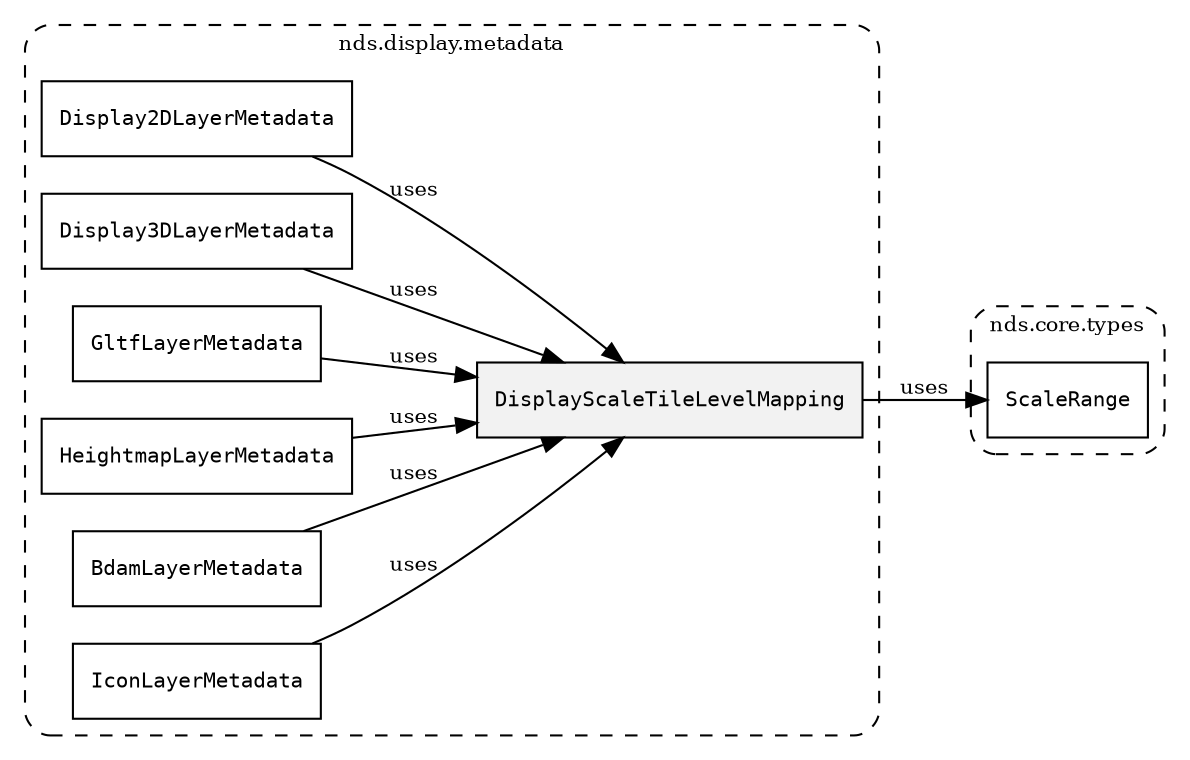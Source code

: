 /**
 * This dot file creates symbol collaboration diagram for DisplayScaleTileLevelMapping.
 */
digraph ZSERIO
{
    node [shape=box, fontsize=10];
    rankdir="LR";
    fontsize=10;
    tooltip="DisplayScaleTileLevelMapping collaboration diagram";

    subgraph "cluster_nds.display.metadata"
    {
        style="dashed, rounded";
        label="nds.display.metadata";
        tooltip="Package nds.display.metadata";
        href="../../../content/packages/nds.display.metadata.html#Package-nds-display-metadata";
        target="_parent";

        "DisplayScaleTileLevelMapping" [style="filled", fillcolor="#0000000D", target="_parent", label=<<font face="monospace"><table align="center" border="0" cellspacing="0" cellpadding="0"><tr><td href="../../../content/packages/nds.display.metadata.html#Structure-DisplayScaleTileLevelMapping" title="Structure defined in nds.display.metadata">DisplayScaleTileLevelMapping</td></tr></table></font>>];
        "Display2DLayerMetadata" [target="_parent", label=<<font face="monospace"><table align="center" border="0" cellspacing="0" cellpadding="0"><tr><td href="../../../content/packages/nds.display.metadata.html#Structure-Display2DLayerMetadata" title="Structure defined in nds.display.metadata">Display2DLayerMetadata</td></tr></table></font>>];
        "Display3DLayerMetadata" [target="_parent", label=<<font face="monospace"><table align="center" border="0" cellspacing="0" cellpadding="0"><tr><td href="../../../content/packages/nds.display.metadata.html#Structure-Display3DLayerMetadata" title="Structure defined in nds.display.metadata">Display3DLayerMetadata</td></tr></table></font>>];
        "GltfLayerMetadata" [target="_parent", label=<<font face="monospace"><table align="center" border="0" cellspacing="0" cellpadding="0"><tr><td href="../../../content/packages/nds.display.metadata.html#Structure-GltfLayerMetadata" title="Structure defined in nds.display.metadata">GltfLayerMetadata</td></tr></table></font>>];
        "HeightmapLayerMetadata" [target="_parent", label=<<font face="monospace"><table align="center" border="0" cellspacing="0" cellpadding="0"><tr><td href="../../../content/packages/nds.display.metadata.html#Structure-HeightmapLayerMetadata" title="Structure defined in nds.display.metadata">HeightmapLayerMetadata</td></tr></table></font>>];
        "BdamLayerMetadata" [target="_parent", label=<<font face="monospace"><table align="center" border="0" cellspacing="0" cellpadding="0"><tr><td href="../../../content/packages/nds.display.metadata.html#Structure-BdamLayerMetadata" title="Structure defined in nds.display.metadata">BdamLayerMetadata</td></tr></table></font>>];
        "IconLayerMetadata" [target="_parent", label=<<font face="monospace"><table align="center" border="0" cellspacing="0" cellpadding="0"><tr><td href="../../../content/packages/nds.display.metadata.html#Structure-IconLayerMetadata" title="Structure defined in nds.display.metadata">IconLayerMetadata</td></tr></table></font>>];
    }

    subgraph "cluster_nds.core.types"
    {
        style="dashed, rounded";
        label="nds.core.types";
        tooltip="Package nds.core.types";
        href="../../../content/packages/nds.core.types.html#Package-nds-core-types";
        target="_parent";

        "ScaleRange" [target="_parent", label=<<font face="monospace"><table align="center" border="0" cellspacing="0" cellpadding="0"><tr><td href="../../../content/packages/nds.core.types.html#Structure-ScaleRange" title="Structure defined in nds.core.types">ScaleRange</td></tr></table></font>>];
    }

    "DisplayScaleTileLevelMapping" -> "ScaleRange" [label="uses", fontsize=10];
    "Display2DLayerMetadata" -> "DisplayScaleTileLevelMapping" [label="uses", fontsize=10];
    "Display3DLayerMetadata" -> "DisplayScaleTileLevelMapping" [label="uses", fontsize=10];
    "GltfLayerMetadata" -> "DisplayScaleTileLevelMapping" [label="uses", fontsize=10];
    "HeightmapLayerMetadata" -> "DisplayScaleTileLevelMapping" [label="uses", fontsize=10];
    "BdamLayerMetadata" -> "DisplayScaleTileLevelMapping" [label="uses", fontsize=10];
    "IconLayerMetadata" -> "DisplayScaleTileLevelMapping" [label="uses", fontsize=10];
}
